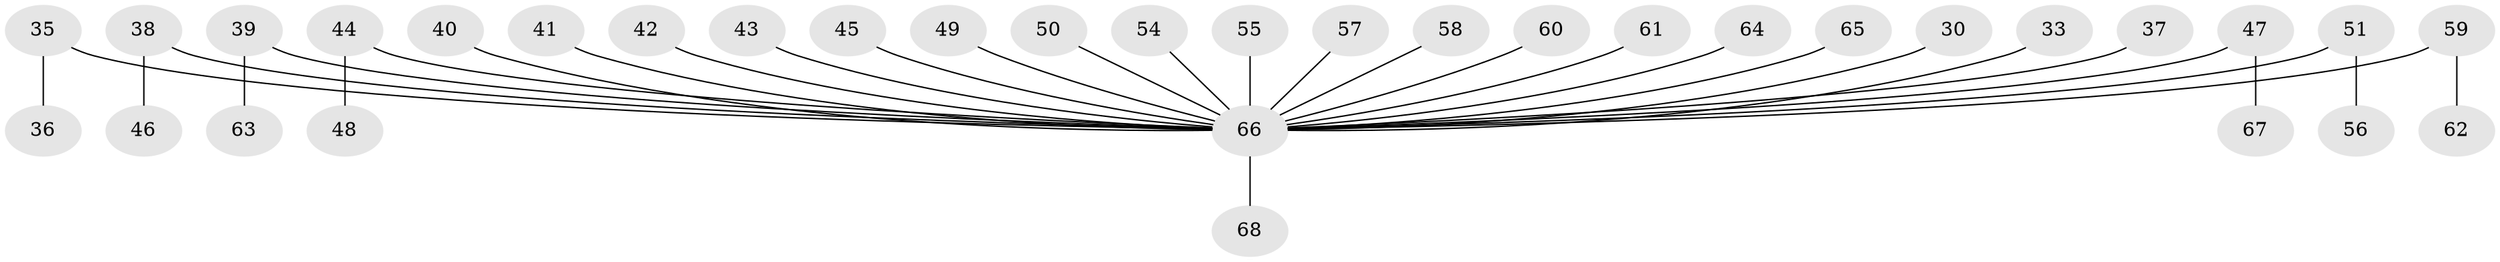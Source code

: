 // original degree distribution, {6: 0.04411764705882353, 3: 0.1323529411764706, 7: 0.014705882352941176, 2: 0.25, 4: 0.029411764705882353, 1: 0.5147058823529411, 5: 0.014705882352941176}
// Generated by graph-tools (version 1.1) at 2025/53/03/09/25 04:53:38]
// undirected, 34 vertices, 33 edges
graph export_dot {
graph [start="1"]
  node [color=gray90,style=filled];
  30;
  33;
  35;
  36;
  37;
  38;
  39;
  40;
  41;
  42;
  43;
  44;
  45 [super="+26"];
  46;
  47;
  48;
  49;
  50 [super="+23"];
  51;
  54;
  55;
  56;
  57;
  58;
  59 [super="+52"];
  60;
  61;
  62;
  63;
  64;
  65 [super="+16+22"];
  66 [super="+18+21+53+32+34+27"];
  67;
  68;
  30 -- 66;
  33 -- 66;
  35 -- 36;
  35 -- 66;
  37 -- 66;
  38 -- 46;
  38 -- 66;
  39 -- 63;
  39 -- 66;
  40 -- 66;
  41 -- 66;
  42 -- 66;
  43 -- 66;
  44 -- 48;
  44 -- 66;
  45 -- 66;
  47 -- 67;
  47 -- 66;
  49 -- 66;
  50 -- 66;
  51 -- 56;
  51 -- 66;
  54 -- 66;
  55 -- 66;
  57 -- 66;
  58 -- 66;
  59 -- 66;
  59 -- 62;
  60 -- 66;
  61 -- 66;
  64 -- 66;
  65 -- 66;
  66 -- 68;
}
